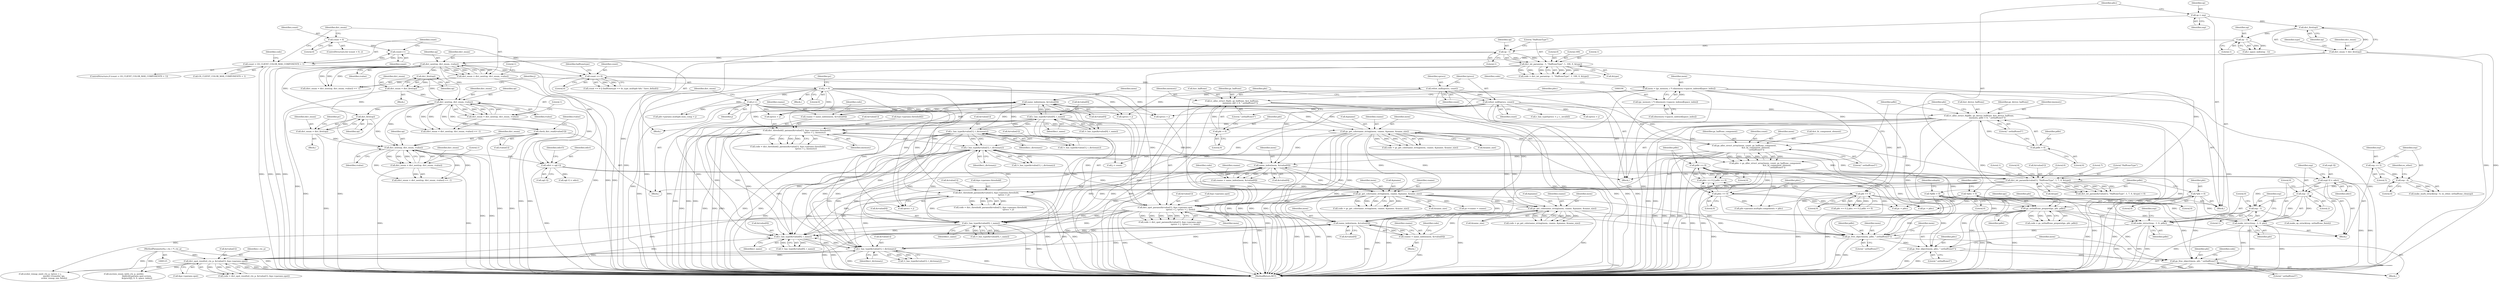 digraph "1_ghostscript_f5c7555c30393e64ec1f5ab0dfae5b55b3b3fc78@API" {
"1001007" [label="(Call,gs_free_object(mem, pht, \".sethalftone5\"))"];
"1001003" [label="(Call,gs_free_object(mem, phtc, \".sethalftone5\"))"];
"1000999" [label="(Call,gs_free_object(mem, pdht, \".sethalftone5\"))"];
"1000720" [label="(Call,gs_get_colorname_string(mem, cname, &pname, &name_size))"];
"1000712" [label="(Call,name_index(mem, &rvalue[0]))"];
"1000277" [label="(Call,gs_get_colorname_string(mem, cname, &pname, &name_size))"];
"1000269" [label="(Call,name_index(mem, &rvalue[0]))"];
"1000191" [label="(Call,mem = (gs_memory_t *) idmemory->spaces_indexed[space_index])"];
"1000193" [label="(Call,(gs_memory_t *) idmemory->spaces_indexed[space_index])"];
"1000251" [label="(Call,r_has_type(&rvalue[0], t_name))"];
"1000260" [label="(Call,r_has_type(&rvalue[1], t_dictionary))"];
"1000267" [label="(Call,cname = name_index(mem, &rvalue[0]))"];
"1000463" [label="(Call,gs_get_colorname_string(mem, cname, &pname, &name_size))"];
"1000455" [label="(Call,name_index(mem, &rvalue[0]))"];
"1000533" [label="(Call,dict_spot_params(&rvalue[1], &pc->params.spot,\n                                                sprocs + j, tprocs + j, mem))"];
"1000503" [label="(Call,dict_int_param(&rvalue[1], \"HalftoneType\", 1, 7, 0, &type))"];
"1000446" [label="(Call,r_has_type(&rvalue[1], t_dictionary))"];
"1000594" [label="(Call,dict_threshold2_params(&rvalue[1], &pc->params.threshold2,\n                                                        tprocs + j, imemory))"];
"1000353" [label="(Call,refset_null(tprocs, count))"];
"1000350" [label="(Call,refset_null(sprocs, count))"];
"1000330" [label="(Call,count == 0)"];
"1000234" [label="(Call,count = 0)"];
"1000317" [label="(Call,count > GS_CLIENT_COLOR_MAX_COMPONENTS + 1)"];
"1000314" [label="(Call,count++)"];
"1000622" [label="(Call,j++)"];
"1000416" [label="(Call,j = 0)"];
"1000375" [label="(Call,rc_alloc_struct_0(pdht, gx_device_halftone, &st_device_halftone,\n                          imemory, pdht = 0, \".sethalftone5\"))"];
"1000381" [label="(Call,pdht = 0)"];
"1000356" [label="(Call,rc_alloc_struct_0(pht, gs_halftone, &st_halftone,\n                          imemory, pht = 0, \".sethalftone5\"))"];
"1000362" [label="(Call,pht = 0)"];
"1000437" [label="(Call,r_has_type(&rvalue[0], t_name))"];
"1000571" [label="(Call,dict_threshold_params(&rvalue[1], &pc->params.threshold,\n                                                        tprocs + j))"];
"1000202" [label="(Call,dict_int_param(op - 1, \"HalftoneType\", 1, 100, 0, &type))"];
"1000203" [label="(Call,op - 1)"];
"1000188" [label="(Call,op - 1)"];
"1000168" [label="(Call,dict_first(op))"];
"1000129" [label="(Call,op = osp)"];
"1000368" [label="(Call,gs_alloc_struct_array(mem, count, gs_halftone_component,\n                                     &st_ht_component_element,\n                                     \".sethalftone5\"))"];
"1000453" [label="(Call,cname = name_index(mem, &rvalue[0]))"];
"1000694" [label="(Call,r_has_type(&rvalue[0], t_name))"];
"1000703" [label="(Call,r_has_type(&rvalue[1], t_dictionary))"];
"1000753" [label="(Call,dict_spot_results(i_ctx_p, &rvalue[1], &pc->params.spot))"];
"1000126" [label="(MethodParameterIn,i_ctx_t *i_ctx_p)"];
"1000710" [label="(Call,cname = name_index(mem, &rvalue[0]))"];
"1000663" [label="(Call,gs_sethalftone_prepare(igs, pht, pdht))"];
"1000387" [label="(Call,pht == 0)"];
"1000145" [label="(Call,*pht = 0)"];
"1000149" [label="(Call,*pdht = 0)"];
"1000394" [label="(Call,pdht == 0)"];
"1000821" [label="(Call,make_istruct(esp - 1, 0, pdht))"];
"1000822" [label="(Call,esp - 1)"];
"1000809" [label="(Call,esp[-3] = odict)"];
"1000785" [label="(Call,odict = op[-1])"];
"1000685" [label="(Call,dict_next(op, dict_enum, rvalue))"];
"1000674" [label="(Call,dict_first(op))"];
"1000428" [label="(Call,dict_next(op, dict_enum, rvalue))"];
"1000412" [label="(Call,dict_first(op))"];
"1000242" [label="(Call,dict_next(op, dict_enum, rvalue))"];
"1000166" [label="(Call,dict_enum = dict_first(op))"];
"1000240" [label="(Call,dict_enum = dict_next(op, dict_enum, rvalue))"];
"1000426" [label="(Call,dict_enum = dict_next(op, dict_enum, rvalue))"];
"1000410" [label="(Call,dict_enum = dict_first(op))"];
"1000497" [label="(Call,check_dict_read(rvalue[1]))"];
"1000683" [label="(Call,dict_enum = dict_next(op, dict_enum, rvalue))"];
"1000672" [label="(Call,dict_enum = dict_first(op))"];
"1000816" [label="(Call,esp - 2)"];
"1000804" [label="(Call,esp - 4)"];
"1000800" [label="(Call,esp += 5)"];
"1000366" [label="(Call,phtc = gs_alloc_struct_array(mem, count, gs_halftone_component,\n                                     &st_ht_component_element,\n                                     \".sethalftone5\"))"];
"1000134" [label="(Call,*phtc = 0)"];
"1000391" [label="(Call,phtc == 0)"];
"1000815" [label="(Call,make_istruct(esp - 2, 0, pht))"];
"1000365" [label="(Literal,\".sethalftone5\")"];
"1000711" [label="(Identifier,cname)"];
"1000189" [label="(Identifier,op)"];
"1000265" [label="(Identifier,t_dictionary)"];
"1000723" [label="(Call,&pname)"];
"1000382" [label="(Identifier,pdht)"];
"1000453" [label="(Call,cname = name_index(mem, &rvalue[0]))"];
"1000391" [label="(Call,phtc == 0)"];
"1000699" [label="(Identifier,t_name)"];
"1001007" [label="(Call,gs_free_object(mem, pht, \".sethalftone5\"))"];
"1000753" [label="(Call,dict_spot_results(i_ctx_p, &rvalue[1], &pc->params.spot))"];
"1000909" [label="(Call,zscreen_enum_init(i_ctx_p, porder,\n                                         &phtc[j].params.spot.screen,\n                                         &sprocs[j], 0, 0, space_index))"];
"1000822" [label="(Call,esp - 1)"];
"1000834" [label="(Call,j < count)"];
"1000672" [label="(Call,dict_enum = dict_first(op))"];
"1000509" [label="(Literal,1)"];
"1000464" [label="(Identifier,mem)"];
"1000235" [label="(Identifier,count)"];
"1000243" [label="(Identifier,op)"];
"1000547" [label="(Call,tprocs + j)"];
"1000533" [label="(Call,dict_spot_params(&rvalue[1], &pc->params.spot,\n                                                sprocs + j, tprocs + j, mem))"];
"1000375" [label="(Call,rc_alloc_struct_0(pdht, gx_device_halftone, &st_device_halftone,\n                          imemory, pdht = 0, \".sethalftone5\"))"];
"1000595" [label="(Call,&rvalue[1])"];
"1000371" [label="(Identifier,gs_halftone_component)"];
"1000661" [label="(Call,code = gs_sethalftone_prepare(igs, pht, pdht))"];
"1000127" [label="(Block,)"];
"1000451" [label="(Identifier,t_dictionary)"];
"1000622" [label="(Call,j++)"];
"1000506" [label="(Identifier,rvalue)"];
"1000680" [label="(Block,)"];
"1000686" [label="(Identifier,op)"];
"1000207" [label="(Literal,1)"];
"1000362" [label="(Call,pht = 0)"];
"1000363" [label="(Identifier,pht)"];
"1000514" [label="(Literal,0)"];
"1000800" [label="(Call,esp += 5)"];
"1000191" [label="(Call,mem = (gs_memory_t *) idmemory->spaces_indexed[space_index])"];
"1000582" [label="(Call,tprocs + j)"];
"1000376" [label="(Identifier,pdht)"];
"1000803" [label="(Call,make_mark_estack(esp - 4, es_other, sethalftone_cleanup))"];
"1000694" [label="(Call,r_has_type(&rvalue[0], t_name))"];
"1000487" [label="(Call,pc->cname = cname)"];
"1000187" [label="(Call,r_space_index(op - 1))"];
"1000131" [label="(Identifier,osp)"];
"1000684" [label="(Identifier,dict_enum)"];
"1000819" [label="(Literal,0)"];
"1000383" [label="(Literal,0)"];
"1000675" [label="(Identifier,op)"];
"1000377" [label="(Identifier,gx_device_halftone)"];
"1000713" [label="(Identifier,mem)"];
"1000352" [label="(Identifier,count)"];
"1000815" [label="(Call,make_istruct(esp - 2, 0, pht))"];
"1000792" [label="(Identifier,odict5)"];
"1000594" [label="(Call,dict_threshold2_params(&rvalue[1], &pc->params.threshold2,\n                                                        tprocs + j, imemory))"];
"1000415" [label="(Block,)"];
"1001002" [label="(Literal,\".sethalftone5\")"];
"1000134" [label="(Call,*phtc = 0)"];
"1000271" [label="(Call,&rvalue[0])"];
"1000330" [label="(Call,count == 0)"];
"1000436" [label="(Call,!r_has_type(&rvalue[0], t_name))"];
"1000702" [label="(Call,!r_has_type(&rvalue[1], t_dictionary))"];
"1000608" [label="(Identifier,imemory)"];
"1000712" [label="(Call,name_index(mem, &rvalue[0]))"];
"1000688" [label="(Identifier,rvalue)"];
"1000314" [label="(Call,count++)"];
"1000804" [label="(Call,esp - 4)"];
"1000806" [label="(Literal,4)"];
"1000703" [label="(Call,r_has_type(&rvalue[1], t_dictionary))"];
"1000188" [label="(Call,op - 1)"];
"1000361" [label="(Identifier,imemory)"];
"1000433" [label="(Literal,1)"];
"1000785" [label="(Call,odict = op[-1])"];
"1000206" [label="(Literal,\"HalftoneType\")"];
"1000776" [label="(Block,)"];
"1000466" [label="(Call,&pname)"];
"1000418" [label="(Literal,0)"];
"1000751" [label="(Call,code = dict_spot_results(i_ctx_p, &rvalue[1], &pc->params.spot))"];
"1000437" [label="(Call,r_has_type(&rvalue[0], t_name))"];
"1000277" [label="(Call,gs_get_colorname_string(mem, cname, &pname, &name_size))"];
"1000502" [label="(Call,dict_int_param(&rvalue[1], \"HalftoneType\", 1, 7, 0, &type) < 0)"];
"1000504" [label="(Call,&rvalue[1])"];
"1000605" [label="(Call,tprocs + j)"];
"1000666" [label="(Identifier,pdht)"];
"1000455" [label="(Call,name_index(mem, &rvalue[0]))"];
"1000809" [label="(Call,esp[-3] = odict)"];
"1000454" [label="(Identifier,cname)"];
"1000204" [label="(Identifier,op)"];
"1000359" [label="(Call,&st_halftone)"];
"1000787" [label="(Call,op[-1])"];
"1000461" [label="(Call,code = gs_get_colorname_string(mem, cname, &pname, &name_size))"];
"1000634" [label="(Call,pht->params.multiple.components = phtc)"];
"1000136" [label="(Literal,0)"];
"1000498" [label="(Call,rvalue[1])"];
"1000356" [label="(Call,rc_alloc_struct_0(pht, gs_halftone, &st_halftone,\n                          imemory, pht = 0, \".sethalftone5\"))"];
"1000275" [label="(Call,code = gs_get_colorname_string(mem, cname, &pname, &name_size))"];
"1000569" [label="(Call,code = dict_threshold_params(&rvalue[1], &pc->params.threshold,\n                                                        tprocs + j))"];
"1000354" [label="(Identifier,tprocs)"];
"1000205" [label="(Literal,1)"];
"1000816" [label="(Call,esp - 2)"];
"1000256" [label="(Identifier,t_name)"];
"1000236" [label="(Literal,0)"];
"1000413" [label="(Identifier,op)"];
"1000980" [label="(Call,op[-1] = odict)"];
"1000178" [label="(Identifier,type)"];
"1000319" [label="(Call,GS_CLIENT_COLOR_MAX_COMPONENTS + 1)"];
"1000422" [label="(Block,)"];
"1001010" [label="(Literal,\".sethalftone5\")"];
"1000677" [label="(Call,pc = phtc)"];
"1000708" [label="(Identifier,t_dictionary)"];
"1001009" [label="(Identifier,pht)"];
"1000428" [label="(Call,dict_next(op, dict_enum, rvalue))"];
"1000531" [label="(Call,code = dict_spot_params(&rvalue[1], &pc->params.spot,\n                                                sprocs + j, tprocs + j, mem))"];
"1001001" [label="(Identifier,pdht)"];
"1000623" [label="(Identifier,j)"];
"1000147" [label="(Literal,0)"];
"1000150" [label="(Identifier,pdht)"];
"1000389" [label="(Literal,0)"];
"1001000" [label="(Identifier,mem)"];
"1000370" [label="(Identifier,count)"];
"1000687" [label="(Identifier,dict_enum)"];
"1000200" [label="(Call,code = dict_int_param(op - 1, \"HalftoneType\", 1, 100, 0, &type))"];
"1000825" [label="(Literal,0)"];
"1000366" [label="(Call,phtc = gs_alloc_struct_array(mem, count, gs_halftone_component,\n                                     &st_ht_component_element,\n                                     \".sethalftone5\"))"];
"1000998" [label="(Block,)"];
"1000550" [label="(Identifier,mem)"];
"1000259" [label="(Call,!r_has_type(&rvalue[1], t_dictionary))"];
"1000353" [label="(Call,refset_null(tprocs, count))"];
"1000280" [label="(Call,&pname)"];
"1000671" [label="(Block,)"];
"1000201" [label="(Identifier,code)"];
"1000682" [label="(Call,(dict_enum = dict_next(op, dict_enum, rvalue)) == -1)"];
"1001008" [label="(Identifier,mem)"];
"1000234" [label="(Call,count = 0)"];
"1000209" [label="(Literal,0)"];
"1000674" [label="(Call,dict_first(op))"];
"1000351" [label="(Identifier,sprocs)"];
"1000357" [label="(Identifier,pht)"];
"1000329" [label="(Call,count == 0 || (halftonetype == ht_type_multiple && ! have_default))"];
"1000169" [label="(Identifier,op)"];
"1000719" [label="(Identifier,code)"];
"1000393" [label="(Literal,0)"];
"1000386" [label="(Call,pht == 0 || phtc == 0 || pdht == 0)"];
"1000430" [label="(Identifier,dict_enum)"];
"1000710" [label="(Call,cname = name_index(mem, &rvalue[0]))"];
"1000126" [label="(MethodParameterIn,i_ctx_t *i_ctx_p)"];
"1000438" [label="(Call,&rvalue[0])"];
"1000140" [label="(Identifier,code)"];
"1000446" [label="(Call,r_has_type(&rvalue[1], t_dictionary))"];
"1000417" [label="(Identifier,j)"];
"1000695" [label="(Call,&rvalue[0])"];
"1000664" [label="(Identifier,igs)"];
"1000324" [label="(Identifier,code)"];
"1000807" [label="(Identifier,es_other)"];
"1001005" [label="(Identifier,phtc)"];
"1000268" [label="(Identifier,cname)"];
"1000130" [label="(Identifier,op)"];
"1000571" [label="(Call,dict_threshold_params(&rvalue[1], &pc->params.threshold,\n                                                        tprocs + j))"];
"1000497" [label="(Call,check_dict_read(rvalue[1]))"];
"1001024" [label="(MethodReturn,RET)"];
"1000463" [label="(Call,gs_get_colorname_string(mem, cname, &pname, &name_size))"];
"1000395" [label="(Identifier,pdht)"];
"1000368" [label="(Call,gs_alloc_struct_array(mem, count, gs_halftone_component,\n                                     &st_ht_component_element,\n                                     \".sethalftone5\"))"];
"1000663" [label="(Call,gs_sethalftone_prepare(igs, pht, pdht))"];
"1000279" [label="(Identifier,cname)"];
"1000355" [label="(Identifier,count)"];
"1000685" [label="(Call,dict_next(op, dict_enum, rvalue))"];
"1000244" [label="(Identifier,dict_enum)"];
"1000392" [label="(Identifier,phtc)"];
"1000690" [label="(Literal,1)"];
"1000332" [label="(Literal,0)"];
"1000315" [label="(Identifier,count)"];
"1000237" [label="(Block,)"];
"1000151" [label="(Literal,0)"];
"1000823" [label="(Identifier,esp)"];
"1000814" [label="(Identifier,odict)"];
"1000425" [label="(Call,(dict_enum = dict_next(op, dict_enum, rvalue)) == -1)"];
"1000722" [label="(Identifier,cname)"];
"1000166" [label="(Call,dict_enum = dict_first(op))"];
"1001004" [label="(Identifier,mem)"];
"1000599" [label="(Call,&pc->params.threshold2)"];
"1000270" [label="(Identifier,mem)"];
"1000380" [label="(Identifier,imemory)"];
"1001012" [label="(Identifier,code)"];
"1000426" [label="(Call,dict_enum = dict_next(op, dict_enum, rvalue))"];
"1000240" [label="(Call,dict_enum = dict_next(op, dict_enum, rvalue))"];
"1000396" [label="(Literal,0)"];
"1000193" [label="(Call,(gs_memory_t *) idmemory->spaces_indexed[space_index])"];
"1000276" [label="(Identifier,code)"];
"1000511" [label="(Literal,0)"];
"1000431" [label="(Identifier,rvalue)"];
"1000387" [label="(Call,pht == 0)"];
"1000129" [label="(Call,op = osp)"];
"1000190" [label="(Literal,1)"];
"1000411" [label="(Identifier,dict_enum)"];
"1000208" [label="(Literal,100)"];
"1000818" [label="(Literal,2)"];
"1000457" [label="(Call,&rvalue[0])"];
"1000419" [label="(Call,pc = phtc)"];
"1000510" [label="(Literal,7)"];
"1000241" [label="(Identifier,dict_enum)"];
"1000704" [label="(Call,&rvalue[1])"];
"1000824" [label="(Literal,1)"];
"1000721" [label="(Identifier,mem)"];
"1000335" [label="(Identifier,halftonetype)"];
"1000239" [label="(Call,(dict_enum = dict_next(op, dict_enum, rvalue)) == -1)"];
"1000192" [label="(Identifier,mem)"];
"1000718" [label="(Call,code = gs_get_colorname_string(mem, cname, &pname, &name_size))"];
"1000725" [label="(Call,&name_size)"];
"1000195" [label="(Call,idmemory->spaces_indexed[space_index])"];
"1000210" [label="(Call,&type)"];
"1001003" [label="(Call,gs_free_object(mem, phtc, \".sethalftone5\"))"];
"1000317" [label="(Call,count > GS_CLIENT_COLOR_MAX_COMPONENTS + 1)"];
"1000442" [label="(Identifier,t_name)"];
"1000673" [label="(Identifier,dict_enum)"];
"1000364" [label="(Literal,0)"];
"1000576" [label="(Call,&pc->params.threshold)"];
"1000203" [label="(Call,op - 1)"];
"1000252" [label="(Call,&rvalue[0])"];
"1000233" [label="(ControlStructure,for (count = 0; ;))"];
"1000316" [label="(ControlStructure,if (count > GS_CLIENT_COLOR_MAX_COMPONENTS + 1))"];
"1000720" [label="(Call,gs_get_colorname_string(mem, cname, &pname, &name_size))"];
"1000202" [label="(Call,dict_int_param(op - 1, \"HalftoneType\", 1, 100, 0, &type))"];
"1000462" [label="(Identifier,code)"];
"1000429" [label="(Identifier,op)"];
"1000468" [label="(Call,&name_size)"];
"1000643" [label="(Call,pht->params.multiple.num_comp = j)"];
"1000146" [label="(Identifier,pht)"];
"1000820" [label="(Identifier,pht)"];
"1000937" [label="(Call,r_has_type(tprocs + j, t__invalid))"];
"1000420" [label="(Identifier,pc)"];
"1000503" [label="(Call,dict_int_param(&rvalue[1], \"HalftoneType\", 1, 7, 0, &type))"];
"1000826" [label="(Identifier,pdht)"];
"1000456" [label="(Identifier,mem)"];
"1000828" [label="(Identifier,esp)"];
"1000786" [label="(Identifier,odict)"];
"1000247" [label="(Literal,1)"];
"1000394" [label="(Call,pdht == 0)"];
"1000827" [label="(Call,make_op_estack(esp, sethalftone_finish))"];
"1000410" [label="(Call,dict_enum = dict_first(op))"];
"1000145" [label="(Call,*pht = 0)"];
"1000267" [label="(Call,cname = name_index(mem, &rvalue[0]))"];
"1000465" [label="(Identifier,cname)"];
"1000278" [label="(Identifier,mem)"];
"1000347" [label="(Block,)"];
"1000242" [label="(Call,dict_next(op, dict_enum, rvalue))"];
"1000157" [label="(Identifier,edepth)"];
"1000251" [label="(Call,r_has_type(&rvalue[0], t_name))"];
"1000167" [label="(Identifier,dict_enum)"];
"1000447" [label="(Call,&rvalue[1])"];
"1000714" [label="(Call,&rvalue[0])"];
"1000938" [label="(Call,tprocs + j)"];
"1000369" [label="(Identifier,mem)"];
"1000693" [label="(Call,!r_has_type(&rvalue[0], t_name))"];
"1000949" [label="(Call,zcolor_remap_one(i_ctx_p, tprocs + j,\n                                            porder->transfer, igs,\n                                            zcolor_remap_one_finish))"];
"1000810" [label="(Call,esp[-3])"];
"1000512" [label="(Call,&type)"];
"1000534" [label="(Call,&rvalue[1])"];
"1000999" [label="(Call,gs_free_object(mem, pdht, \".sethalftone5\"))"];
"1000135" [label="(Identifier,phtc)"];
"1000759" [label="(Call,&pc->params.spot)"];
"1001006" [label="(Literal,\".sethalftone5\")"];
"1000260" [label="(Call,r_has_type(&rvalue[1], t_dictionary))"];
"1000821" [label="(Call,make_istruct(esp - 1, 0, pdht))"];
"1000427" [label="(Identifier,dict_enum)"];
"1000754" [label="(Identifier,i_ctx_p)"];
"1000388" [label="(Identifier,pht)"];
"1000168" [label="(Call,dict_first(op))"];
"1000802" [label="(Literal,5)"];
"1000318" [label="(Identifier,count)"];
"1000390" [label="(Call,phtc == 0 || pdht == 0)"];
"1000269" [label="(Call,name_index(mem, &rvalue[0]))"];
"1000367" [label="(Identifier,phtc)"];
"1000282" [label="(Call,&name_size)"];
"1000149" [label="(Call,*pdht = 0)"];
"1000350" [label="(Call,refset_null(sprocs, count))"];
"1000817" [label="(Identifier,esp)"];
"1000544" [label="(Call,sprocs + j)"];
"1000592" [label="(Call,code = dict_threshold2_params(&rvalue[1], &pc->params.threshold2,\n                                                        tprocs + j, imemory))"];
"1000805" [label="(Identifier,esp)"];
"1000378" [label="(Call,&st_device_halftone)"];
"1000358" [label="(Identifier,gs_halftone)"];
"1000445" [label="(Call,!r_has_type(&rvalue[1], t_dictionary))"];
"1000538" [label="(Call,&pc->params.spot)"];
"1000372" [label="(Call,&st_ht_component_element)"];
"1000261" [label="(Call,&rvalue[1])"];
"1000381" [label="(Call,pdht = 0)"];
"1000665" [label="(Identifier,pht)"];
"1000245" [label="(Identifier,rvalue)"];
"1000384" [label="(Literal,\".sethalftone5\")"];
"1000801" [label="(Identifier,esp)"];
"1000250" [label="(Call,!r_has_type(&rvalue[0], t_name))"];
"1000508" [label="(Literal,\"HalftoneType\")"];
"1000678" [label="(Identifier,pc)"];
"1000331" [label="(Identifier,count)"];
"1000572" [label="(Call,&rvalue[1])"];
"1000416" [label="(Call,j = 0)"];
"1000412" [label="(Call,dict_first(op))"];
"1000409" [label="(Block,)"];
"1000755" [label="(Call,&rvalue[1])"];
"1000683" [label="(Call,dict_enum = dict_next(op, dict_enum, rvalue))"];
"1000374" [label="(Literal,\".sethalftone5\")"];
"1001007" -> "1000998"  [label="AST: "];
"1001007" -> "1001010"  [label="CFG: "];
"1001008" -> "1001007"  [label="AST: "];
"1001009" -> "1001007"  [label="AST: "];
"1001010" -> "1001007"  [label="AST: "];
"1001012" -> "1001007"  [label="CFG: "];
"1001007" -> "1001024"  [label="DDG: "];
"1001007" -> "1001024"  [label="DDG: "];
"1001007" -> "1001024"  [label="DDG: "];
"1001003" -> "1001007"  [label="DDG: "];
"1000815" -> "1001007"  [label="DDG: "];
"1000387" -> "1001007"  [label="DDG: "];
"1000663" -> "1001007"  [label="DDG: "];
"1000145" -> "1001007"  [label="DDG: "];
"1001003" -> "1000998"  [label="AST: "];
"1001003" -> "1001006"  [label="CFG: "];
"1001004" -> "1001003"  [label="AST: "];
"1001005" -> "1001003"  [label="AST: "];
"1001006" -> "1001003"  [label="AST: "];
"1001008" -> "1001003"  [label="CFG: "];
"1001003" -> "1001024"  [label="DDG: "];
"1001003" -> "1001024"  [label="DDG: "];
"1000999" -> "1001003"  [label="DDG: "];
"1000366" -> "1001003"  [label="DDG: "];
"1000134" -> "1001003"  [label="DDG: "];
"1000391" -> "1001003"  [label="DDG: "];
"1000999" -> "1000998"  [label="AST: "];
"1000999" -> "1001002"  [label="CFG: "];
"1001000" -> "1000999"  [label="AST: "];
"1001001" -> "1000999"  [label="AST: "];
"1001002" -> "1000999"  [label="AST: "];
"1001004" -> "1000999"  [label="CFG: "];
"1000999" -> "1001024"  [label="DDG: "];
"1000999" -> "1001024"  [label="DDG: "];
"1000720" -> "1000999"  [label="DDG: "];
"1000277" -> "1000999"  [label="DDG: "];
"1000463" -> "1000999"  [label="DDG: "];
"1000191" -> "1000999"  [label="DDG: "];
"1000533" -> "1000999"  [label="DDG: "];
"1000368" -> "1000999"  [label="DDG: "];
"1000375" -> "1000999"  [label="DDG: "];
"1000663" -> "1000999"  [label="DDG: "];
"1000821" -> "1000999"  [label="DDG: "];
"1000149" -> "1000999"  [label="DDG: "];
"1000394" -> "1000999"  [label="DDG: "];
"1000720" -> "1000718"  [label="AST: "];
"1000720" -> "1000725"  [label="CFG: "];
"1000721" -> "1000720"  [label="AST: "];
"1000722" -> "1000720"  [label="AST: "];
"1000723" -> "1000720"  [label="AST: "];
"1000725" -> "1000720"  [label="AST: "];
"1000718" -> "1000720"  [label="CFG: "];
"1000720" -> "1001024"  [label="DDG: "];
"1000720" -> "1001024"  [label="DDG: "];
"1000720" -> "1001024"  [label="DDG: "];
"1000720" -> "1001024"  [label="DDG: "];
"1000720" -> "1000712"  [label="DDG: "];
"1000720" -> "1000718"  [label="DDG: "];
"1000720" -> "1000718"  [label="DDG: "];
"1000720" -> "1000718"  [label="DDG: "];
"1000720" -> "1000718"  [label="DDG: "];
"1000712" -> "1000720"  [label="DDG: "];
"1000710" -> "1000720"  [label="DDG: "];
"1000277" -> "1000720"  [label="DDG: "];
"1000277" -> "1000720"  [label="DDG: "];
"1000463" -> "1000720"  [label="DDG: "];
"1000463" -> "1000720"  [label="DDG: "];
"1000712" -> "1000710"  [label="AST: "];
"1000712" -> "1000714"  [label="CFG: "];
"1000713" -> "1000712"  [label="AST: "];
"1000714" -> "1000712"  [label="AST: "];
"1000710" -> "1000712"  [label="CFG: "];
"1000712" -> "1001024"  [label="DDG: "];
"1000712" -> "1000694"  [label="DDG: "];
"1000712" -> "1000710"  [label="DDG: "];
"1000712" -> "1000710"  [label="DDG: "];
"1000277" -> "1000712"  [label="DDG: "];
"1000463" -> "1000712"  [label="DDG: "];
"1000191" -> "1000712"  [label="DDG: "];
"1000533" -> "1000712"  [label="DDG: "];
"1000368" -> "1000712"  [label="DDG: "];
"1000694" -> "1000712"  [label="DDG: "];
"1000703" -> "1000712"  [label="DDG: "];
"1000712" -> "1000753"  [label="DDG: "];
"1000277" -> "1000275"  [label="AST: "];
"1000277" -> "1000282"  [label="CFG: "];
"1000278" -> "1000277"  [label="AST: "];
"1000279" -> "1000277"  [label="AST: "];
"1000280" -> "1000277"  [label="AST: "];
"1000282" -> "1000277"  [label="AST: "];
"1000275" -> "1000277"  [label="CFG: "];
"1000277" -> "1001024"  [label="DDG: "];
"1000277" -> "1001024"  [label="DDG: "];
"1000277" -> "1001024"  [label="DDG: "];
"1000277" -> "1001024"  [label="DDG: "];
"1000277" -> "1000269"  [label="DDG: "];
"1000277" -> "1000275"  [label="DDG: "];
"1000277" -> "1000275"  [label="DDG: "];
"1000277" -> "1000275"  [label="DDG: "];
"1000277" -> "1000275"  [label="DDG: "];
"1000269" -> "1000277"  [label="DDG: "];
"1000267" -> "1000277"  [label="DDG: "];
"1000277" -> "1000368"  [label="DDG: "];
"1000277" -> "1000455"  [label="DDG: "];
"1000277" -> "1000463"  [label="DDG: "];
"1000277" -> "1000463"  [label="DDG: "];
"1000269" -> "1000267"  [label="AST: "];
"1000269" -> "1000271"  [label="CFG: "];
"1000270" -> "1000269"  [label="AST: "];
"1000271" -> "1000269"  [label="AST: "];
"1000267" -> "1000269"  [label="CFG: "];
"1000269" -> "1001024"  [label="DDG: "];
"1000269" -> "1000251"  [label="DDG: "];
"1000269" -> "1000267"  [label="DDG: "];
"1000269" -> "1000267"  [label="DDG: "];
"1000191" -> "1000269"  [label="DDG: "];
"1000251" -> "1000269"  [label="DDG: "];
"1000260" -> "1000269"  [label="DDG: "];
"1000269" -> "1000437"  [label="DDG: "];
"1000269" -> "1000694"  [label="DDG: "];
"1000191" -> "1000127"  [label="AST: "];
"1000191" -> "1000193"  [label="CFG: "];
"1000192" -> "1000191"  [label="AST: "];
"1000193" -> "1000191"  [label="AST: "];
"1000201" -> "1000191"  [label="CFG: "];
"1000191" -> "1001024"  [label="DDG: "];
"1000191" -> "1001024"  [label="DDG: "];
"1000193" -> "1000191"  [label="DDG: "];
"1000191" -> "1000368"  [label="DDG: "];
"1000191" -> "1000455"  [label="DDG: "];
"1000193" -> "1000195"  [label="CFG: "];
"1000194" -> "1000193"  [label="AST: "];
"1000195" -> "1000193"  [label="AST: "];
"1000193" -> "1001024"  [label="DDG: "];
"1000251" -> "1000250"  [label="AST: "];
"1000251" -> "1000256"  [label="CFG: "];
"1000252" -> "1000251"  [label="AST: "];
"1000256" -> "1000251"  [label="AST: "];
"1000250" -> "1000251"  [label="CFG: "];
"1000251" -> "1001024"  [label="DDG: "];
"1000251" -> "1001024"  [label="DDG: "];
"1000251" -> "1000250"  [label="DDG: "];
"1000251" -> "1000250"  [label="DDG: "];
"1000260" -> "1000251"  [label="DDG: "];
"1000251" -> "1000260"  [label="DDG: "];
"1000251" -> "1000437"  [label="DDG: "];
"1000251" -> "1000437"  [label="DDG: "];
"1000251" -> "1000694"  [label="DDG: "];
"1000251" -> "1000694"  [label="DDG: "];
"1000260" -> "1000259"  [label="AST: "];
"1000260" -> "1000265"  [label="CFG: "];
"1000261" -> "1000260"  [label="AST: "];
"1000265" -> "1000260"  [label="AST: "];
"1000259" -> "1000260"  [label="CFG: "];
"1000260" -> "1001024"  [label="DDG: "];
"1000260" -> "1001024"  [label="DDG: "];
"1000260" -> "1000259"  [label="DDG: "];
"1000260" -> "1000259"  [label="DDG: "];
"1000260" -> "1000437"  [label="DDG: "];
"1000260" -> "1000446"  [label="DDG: "];
"1000260" -> "1000446"  [label="DDG: "];
"1000260" -> "1000694"  [label="DDG: "];
"1000260" -> "1000703"  [label="DDG: "];
"1000260" -> "1000703"  [label="DDG: "];
"1000267" -> "1000237"  [label="AST: "];
"1000268" -> "1000267"  [label="AST: "];
"1000276" -> "1000267"  [label="CFG: "];
"1000267" -> "1001024"  [label="DDG: "];
"1000463" -> "1000461"  [label="AST: "];
"1000463" -> "1000468"  [label="CFG: "];
"1000464" -> "1000463"  [label="AST: "];
"1000465" -> "1000463"  [label="AST: "];
"1000466" -> "1000463"  [label="AST: "];
"1000468" -> "1000463"  [label="AST: "];
"1000461" -> "1000463"  [label="CFG: "];
"1000463" -> "1001024"  [label="DDG: "];
"1000463" -> "1001024"  [label="DDG: "];
"1000463" -> "1001024"  [label="DDG: "];
"1000463" -> "1001024"  [label="DDG: "];
"1000463" -> "1000455"  [label="DDG: "];
"1000463" -> "1000461"  [label="DDG: "];
"1000463" -> "1000461"  [label="DDG: "];
"1000463" -> "1000461"  [label="DDG: "];
"1000463" -> "1000461"  [label="DDG: "];
"1000455" -> "1000463"  [label="DDG: "];
"1000453" -> "1000463"  [label="DDG: "];
"1000463" -> "1000487"  [label="DDG: "];
"1000463" -> "1000533"  [label="DDG: "];
"1000455" -> "1000453"  [label="AST: "];
"1000455" -> "1000457"  [label="CFG: "];
"1000456" -> "1000455"  [label="AST: "];
"1000457" -> "1000455"  [label="AST: "];
"1000453" -> "1000455"  [label="CFG: "];
"1000455" -> "1001024"  [label="DDG: "];
"1000455" -> "1000437"  [label="DDG: "];
"1000455" -> "1000453"  [label="DDG: "];
"1000455" -> "1000453"  [label="DDG: "];
"1000533" -> "1000455"  [label="DDG: "];
"1000368" -> "1000455"  [label="DDG: "];
"1000437" -> "1000455"  [label="DDG: "];
"1000446" -> "1000455"  [label="DDG: "];
"1000455" -> "1000503"  [label="DDG: "];
"1000455" -> "1000533"  [label="DDG: "];
"1000455" -> "1000571"  [label="DDG: "];
"1000455" -> "1000594"  [label="DDG: "];
"1000455" -> "1000694"  [label="DDG: "];
"1000533" -> "1000531"  [label="AST: "];
"1000533" -> "1000550"  [label="CFG: "];
"1000534" -> "1000533"  [label="AST: "];
"1000538" -> "1000533"  [label="AST: "];
"1000544" -> "1000533"  [label="AST: "];
"1000547" -> "1000533"  [label="AST: "];
"1000550" -> "1000533"  [label="AST: "];
"1000531" -> "1000533"  [label="CFG: "];
"1000533" -> "1001024"  [label="DDG: "];
"1000533" -> "1001024"  [label="DDG: "];
"1000533" -> "1001024"  [label="DDG: "];
"1000533" -> "1001024"  [label="DDG: "];
"1000533" -> "1001024"  [label="DDG: "];
"1000533" -> "1000437"  [label="DDG: "];
"1000533" -> "1000446"  [label="DDG: "];
"1000533" -> "1000531"  [label="DDG: "];
"1000533" -> "1000531"  [label="DDG: "];
"1000533" -> "1000531"  [label="DDG: "];
"1000533" -> "1000531"  [label="DDG: "];
"1000533" -> "1000531"  [label="DDG: "];
"1000503" -> "1000533"  [label="DDG: "];
"1000350" -> "1000533"  [label="DDG: "];
"1000622" -> "1000533"  [label="DDG: "];
"1000416" -> "1000533"  [label="DDG: "];
"1000353" -> "1000533"  [label="DDG: "];
"1000533" -> "1000694"  [label="DDG: "];
"1000533" -> "1000703"  [label="DDG: "];
"1000533" -> "1000753"  [label="DDG: "];
"1000503" -> "1000502"  [label="AST: "];
"1000503" -> "1000512"  [label="CFG: "];
"1000504" -> "1000503"  [label="AST: "];
"1000508" -> "1000503"  [label="AST: "];
"1000509" -> "1000503"  [label="AST: "];
"1000510" -> "1000503"  [label="AST: "];
"1000511" -> "1000503"  [label="AST: "];
"1000512" -> "1000503"  [label="AST: "];
"1000514" -> "1000503"  [label="CFG: "];
"1000503" -> "1001024"  [label="DDG: "];
"1000503" -> "1001024"  [label="DDG: "];
"1000503" -> "1000437"  [label="DDG: "];
"1000503" -> "1000446"  [label="DDG: "];
"1000503" -> "1000502"  [label="DDG: "];
"1000503" -> "1000502"  [label="DDG: "];
"1000503" -> "1000502"  [label="DDG: "];
"1000503" -> "1000502"  [label="DDG: "];
"1000503" -> "1000502"  [label="DDG: "];
"1000503" -> "1000502"  [label="DDG: "];
"1000446" -> "1000503"  [label="DDG: "];
"1000202" -> "1000503"  [label="DDG: "];
"1000503" -> "1000571"  [label="DDG: "];
"1000503" -> "1000594"  [label="DDG: "];
"1000503" -> "1000694"  [label="DDG: "];
"1000503" -> "1000703"  [label="DDG: "];
"1000446" -> "1000445"  [label="AST: "];
"1000446" -> "1000451"  [label="CFG: "];
"1000447" -> "1000446"  [label="AST: "];
"1000451" -> "1000446"  [label="AST: "];
"1000445" -> "1000446"  [label="CFG: "];
"1000446" -> "1001024"  [label="DDG: "];
"1000446" -> "1001024"  [label="DDG: "];
"1000446" -> "1000437"  [label="DDG: "];
"1000446" -> "1000445"  [label="DDG: "];
"1000446" -> "1000445"  [label="DDG: "];
"1000594" -> "1000446"  [label="DDG: "];
"1000437" -> "1000446"  [label="DDG: "];
"1000571" -> "1000446"  [label="DDG: "];
"1000446" -> "1000694"  [label="DDG: "];
"1000446" -> "1000703"  [label="DDG: "];
"1000446" -> "1000703"  [label="DDG: "];
"1000594" -> "1000592"  [label="AST: "];
"1000594" -> "1000608"  [label="CFG: "];
"1000595" -> "1000594"  [label="AST: "];
"1000599" -> "1000594"  [label="AST: "];
"1000605" -> "1000594"  [label="AST: "];
"1000608" -> "1000594"  [label="AST: "];
"1000592" -> "1000594"  [label="CFG: "];
"1000594" -> "1001024"  [label="DDG: "];
"1000594" -> "1001024"  [label="DDG: "];
"1000594" -> "1001024"  [label="DDG: "];
"1000594" -> "1001024"  [label="DDG: "];
"1000594" -> "1000437"  [label="DDG: "];
"1000594" -> "1000592"  [label="DDG: "];
"1000594" -> "1000592"  [label="DDG: "];
"1000594" -> "1000592"  [label="DDG: "];
"1000594" -> "1000592"  [label="DDG: "];
"1000353" -> "1000594"  [label="DDG: "];
"1000622" -> "1000594"  [label="DDG: "];
"1000416" -> "1000594"  [label="DDG: "];
"1000375" -> "1000594"  [label="DDG: "];
"1000594" -> "1000694"  [label="DDG: "];
"1000594" -> "1000703"  [label="DDG: "];
"1000353" -> "1000347"  [label="AST: "];
"1000353" -> "1000355"  [label="CFG: "];
"1000354" -> "1000353"  [label="AST: "];
"1000355" -> "1000353"  [label="AST: "];
"1000357" -> "1000353"  [label="CFG: "];
"1000353" -> "1001024"  [label="DDG: "];
"1000353" -> "1001024"  [label="DDG: "];
"1000350" -> "1000353"  [label="DDG: "];
"1000353" -> "1000368"  [label="DDG: "];
"1000353" -> "1000547"  [label="DDG: "];
"1000353" -> "1000571"  [label="DDG: "];
"1000353" -> "1000582"  [label="DDG: "];
"1000353" -> "1000605"  [label="DDG: "];
"1000353" -> "1000937"  [label="DDG: "];
"1000353" -> "1000938"  [label="DDG: "];
"1000350" -> "1000347"  [label="AST: "];
"1000350" -> "1000352"  [label="CFG: "];
"1000351" -> "1000350"  [label="AST: "];
"1000352" -> "1000350"  [label="AST: "];
"1000354" -> "1000350"  [label="CFG: "];
"1000350" -> "1001024"  [label="DDG: "];
"1000350" -> "1001024"  [label="DDG: "];
"1000330" -> "1000350"  [label="DDG: "];
"1000350" -> "1000544"  [label="DDG: "];
"1000330" -> "1000329"  [label="AST: "];
"1000330" -> "1000332"  [label="CFG: "];
"1000331" -> "1000330"  [label="AST: "];
"1000332" -> "1000330"  [label="AST: "];
"1000335" -> "1000330"  [label="CFG: "];
"1000329" -> "1000330"  [label="CFG: "];
"1000330" -> "1001024"  [label="DDG: "];
"1000330" -> "1000329"  [label="DDG: "];
"1000330" -> "1000329"  [label="DDG: "];
"1000234" -> "1000330"  [label="DDG: "];
"1000317" -> "1000330"  [label="DDG: "];
"1000330" -> "1000834"  [label="DDG: "];
"1000234" -> "1000233"  [label="AST: "];
"1000234" -> "1000236"  [label="CFG: "];
"1000235" -> "1000234"  [label="AST: "];
"1000236" -> "1000234"  [label="AST: "];
"1000241" -> "1000234"  [label="CFG: "];
"1000234" -> "1000314"  [label="DDG: "];
"1000317" -> "1000316"  [label="AST: "];
"1000317" -> "1000319"  [label="CFG: "];
"1000318" -> "1000317"  [label="AST: "];
"1000319" -> "1000317"  [label="AST: "];
"1000241" -> "1000317"  [label="CFG: "];
"1000324" -> "1000317"  [label="CFG: "];
"1000317" -> "1001024"  [label="DDG: "];
"1000317" -> "1001024"  [label="DDG: "];
"1000317" -> "1000314"  [label="DDG: "];
"1000314" -> "1000317"  [label="DDG: "];
"1000314" -> "1000237"  [label="AST: "];
"1000314" -> "1000315"  [label="CFG: "];
"1000315" -> "1000314"  [label="AST: "];
"1000318" -> "1000314"  [label="CFG: "];
"1000622" -> "1000422"  [label="AST: "];
"1000622" -> "1000623"  [label="CFG: "];
"1000623" -> "1000622"  [label="AST: "];
"1000427" -> "1000622"  [label="CFG: "];
"1000622" -> "1001024"  [label="DDG: "];
"1000622" -> "1000544"  [label="DDG: "];
"1000622" -> "1000547"  [label="DDG: "];
"1000622" -> "1000571"  [label="DDG: "];
"1000622" -> "1000582"  [label="DDG: "];
"1000622" -> "1000605"  [label="DDG: "];
"1000416" -> "1000622"  [label="DDG: "];
"1000622" -> "1000643"  [label="DDG: "];
"1000416" -> "1000415"  [label="AST: "];
"1000416" -> "1000418"  [label="CFG: "];
"1000417" -> "1000416"  [label="AST: "];
"1000418" -> "1000416"  [label="AST: "];
"1000420" -> "1000416"  [label="CFG: "];
"1000416" -> "1001024"  [label="DDG: "];
"1000416" -> "1000544"  [label="DDG: "];
"1000416" -> "1000547"  [label="DDG: "];
"1000416" -> "1000571"  [label="DDG: "];
"1000416" -> "1000582"  [label="DDG: "];
"1000416" -> "1000605"  [label="DDG: "];
"1000416" -> "1000643"  [label="DDG: "];
"1000375" -> "1000347"  [label="AST: "];
"1000375" -> "1000384"  [label="CFG: "];
"1000376" -> "1000375"  [label="AST: "];
"1000377" -> "1000375"  [label="AST: "];
"1000378" -> "1000375"  [label="AST: "];
"1000380" -> "1000375"  [label="AST: "];
"1000381" -> "1000375"  [label="AST: "];
"1000384" -> "1000375"  [label="AST: "];
"1000388" -> "1000375"  [label="CFG: "];
"1000375" -> "1001024"  [label="DDG: "];
"1000375" -> "1001024"  [label="DDG: "];
"1000375" -> "1001024"  [label="DDG: "];
"1000375" -> "1001024"  [label="DDG: "];
"1000375" -> "1001024"  [label="DDG: "];
"1000381" -> "1000375"  [label="DDG: "];
"1000356" -> "1000375"  [label="DDG: "];
"1000375" -> "1000394"  [label="DDG: "];
"1000375" -> "1000663"  [label="DDG: "];
"1000375" -> "1000821"  [label="DDG: "];
"1000381" -> "1000383"  [label="CFG: "];
"1000382" -> "1000381"  [label="AST: "];
"1000383" -> "1000381"  [label="AST: "];
"1000384" -> "1000381"  [label="CFG: "];
"1000356" -> "1000347"  [label="AST: "];
"1000356" -> "1000365"  [label="CFG: "];
"1000357" -> "1000356"  [label="AST: "];
"1000358" -> "1000356"  [label="AST: "];
"1000359" -> "1000356"  [label="AST: "];
"1000361" -> "1000356"  [label="AST: "];
"1000362" -> "1000356"  [label="AST: "];
"1000365" -> "1000356"  [label="AST: "];
"1000367" -> "1000356"  [label="CFG: "];
"1000356" -> "1001024"  [label="DDG: "];
"1000356" -> "1001024"  [label="DDG: "];
"1000356" -> "1001024"  [label="DDG: "];
"1000362" -> "1000356"  [label="DDG: "];
"1000356" -> "1000387"  [label="DDG: "];
"1000362" -> "1000364"  [label="CFG: "];
"1000363" -> "1000362"  [label="AST: "];
"1000364" -> "1000362"  [label="AST: "];
"1000365" -> "1000362"  [label="CFG: "];
"1000437" -> "1000436"  [label="AST: "];
"1000437" -> "1000442"  [label="CFG: "];
"1000438" -> "1000437"  [label="AST: "];
"1000442" -> "1000437"  [label="AST: "];
"1000436" -> "1000437"  [label="CFG: "];
"1000437" -> "1001024"  [label="DDG: "];
"1000437" -> "1001024"  [label="DDG: "];
"1000437" -> "1000436"  [label="DDG: "];
"1000437" -> "1000436"  [label="DDG: "];
"1000571" -> "1000437"  [label="DDG: "];
"1000437" -> "1000694"  [label="DDG: "];
"1000437" -> "1000694"  [label="DDG: "];
"1000571" -> "1000569"  [label="AST: "];
"1000571" -> "1000582"  [label="CFG: "];
"1000572" -> "1000571"  [label="AST: "];
"1000576" -> "1000571"  [label="AST: "];
"1000582" -> "1000571"  [label="AST: "];
"1000569" -> "1000571"  [label="CFG: "];
"1000571" -> "1001024"  [label="DDG: "];
"1000571" -> "1001024"  [label="DDG: "];
"1000571" -> "1001024"  [label="DDG: "];
"1000571" -> "1000569"  [label="DDG: "];
"1000571" -> "1000569"  [label="DDG: "];
"1000571" -> "1000569"  [label="DDG: "];
"1000571" -> "1000694"  [label="DDG: "];
"1000571" -> "1000703"  [label="DDG: "];
"1000202" -> "1000200"  [label="AST: "];
"1000202" -> "1000210"  [label="CFG: "];
"1000203" -> "1000202"  [label="AST: "];
"1000206" -> "1000202"  [label="AST: "];
"1000207" -> "1000202"  [label="AST: "];
"1000208" -> "1000202"  [label="AST: "];
"1000209" -> "1000202"  [label="AST: "];
"1000210" -> "1000202"  [label="AST: "];
"1000200" -> "1000202"  [label="CFG: "];
"1000202" -> "1001024"  [label="DDG: "];
"1000202" -> "1001024"  [label="DDG: "];
"1000202" -> "1000200"  [label="DDG: "];
"1000202" -> "1000200"  [label="DDG: "];
"1000202" -> "1000200"  [label="DDG: "];
"1000202" -> "1000200"  [label="DDG: "];
"1000202" -> "1000200"  [label="DDG: "];
"1000202" -> "1000200"  [label="DDG: "];
"1000203" -> "1000202"  [label="DDG: "];
"1000203" -> "1000202"  [label="DDG: "];
"1000203" -> "1000205"  [label="CFG: "];
"1000204" -> "1000203"  [label="AST: "];
"1000205" -> "1000203"  [label="AST: "];
"1000206" -> "1000203"  [label="CFG: "];
"1000203" -> "1001024"  [label="DDG: "];
"1000188" -> "1000203"  [label="DDG: "];
"1000203" -> "1000242"  [label="DDG: "];
"1000188" -> "1000187"  [label="AST: "];
"1000188" -> "1000190"  [label="CFG: "];
"1000189" -> "1000188"  [label="AST: "];
"1000190" -> "1000188"  [label="AST: "];
"1000187" -> "1000188"  [label="CFG: "];
"1000188" -> "1000187"  [label="DDG: "];
"1000188" -> "1000187"  [label="DDG: "];
"1000168" -> "1000188"  [label="DDG: "];
"1000168" -> "1000166"  [label="AST: "];
"1000168" -> "1000169"  [label="CFG: "];
"1000169" -> "1000168"  [label="AST: "];
"1000166" -> "1000168"  [label="CFG: "];
"1000168" -> "1000166"  [label="DDG: "];
"1000129" -> "1000168"  [label="DDG: "];
"1000129" -> "1000127"  [label="AST: "];
"1000129" -> "1000131"  [label="CFG: "];
"1000130" -> "1000129"  [label="AST: "];
"1000131" -> "1000129"  [label="AST: "];
"1000135" -> "1000129"  [label="CFG: "];
"1000129" -> "1001024"  [label="DDG: "];
"1000368" -> "1000366"  [label="AST: "];
"1000368" -> "1000374"  [label="CFG: "];
"1000369" -> "1000368"  [label="AST: "];
"1000370" -> "1000368"  [label="AST: "];
"1000371" -> "1000368"  [label="AST: "];
"1000372" -> "1000368"  [label="AST: "];
"1000374" -> "1000368"  [label="AST: "];
"1000366" -> "1000368"  [label="CFG: "];
"1000368" -> "1001024"  [label="DDG: "];
"1000368" -> "1001024"  [label="DDG: "];
"1000368" -> "1001024"  [label="DDG: "];
"1000368" -> "1001024"  [label="DDG: "];
"1000368" -> "1000366"  [label="DDG: "];
"1000368" -> "1000366"  [label="DDG: "];
"1000368" -> "1000366"  [label="DDG: "];
"1000368" -> "1000366"  [label="DDG: "];
"1000368" -> "1000366"  [label="DDG: "];
"1000368" -> "1000834"  [label="DDG: "];
"1000453" -> "1000422"  [label="AST: "];
"1000454" -> "1000453"  [label="AST: "];
"1000462" -> "1000453"  [label="CFG: "];
"1000453" -> "1001024"  [label="DDG: "];
"1000694" -> "1000693"  [label="AST: "];
"1000694" -> "1000699"  [label="CFG: "];
"1000695" -> "1000694"  [label="AST: "];
"1000699" -> "1000694"  [label="AST: "];
"1000693" -> "1000694"  [label="CFG: "];
"1000694" -> "1001024"  [label="DDG: "];
"1000694" -> "1001024"  [label="DDG: "];
"1000694" -> "1000693"  [label="DDG: "];
"1000694" -> "1000693"  [label="DDG: "];
"1000703" -> "1000694"  [label="DDG: "];
"1000753" -> "1000694"  [label="DDG: "];
"1000694" -> "1000703"  [label="DDG: "];
"1000703" -> "1000702"  [label="AST: "];
"1000703" -> "1000708"  [label="CFG: "];
"1000704" -> "1000703"  [label="AST: "];
"1000708" -> "1000703"  [label="AST: "];
"1000702" -> "1000703"  [label="CFG: "];
"1000703" -> "1001024"  [label="DDG: "];
"1000703" -> "1001024"  [label="DDG: "];
"1000703" -> "1000702"  [label="DDG: "];
"1000703" -> "1000702"  [label="DDG: "];
"1000753" -> "1000703"  [label="DDG: "];
"1000703" -> "1000753"  [label="DDG: "];
"1000753" -> "1000751"  [label="AST: "];
"1000753" -> "1000759"  [label="CFG: "];
"1000754" -> "1000753"  [label="AST: "];
"1000755" -> "1000753"  [label="AST: "];
"1000759" -> "1000753"  [label="AST: "];
"1000751" -> "1000753"  [label="CFG: "];
"1000753" -> "1001024"  [label="DDG: "];
"1000753" -> "1001024"  [label="DDG: "];
"1000753" -> "1001024"  [label="DDG: "];
"1000753" -> "1000751"  [label="DDG: "];
"1000753" -> "1000751"  [label="DDG: "];
"1000753" -> "1000751"  [label="DDG: "];
"1000126" -> "1000753"  [label="DDG: "];
"1000753" -> "1000909"  [label="DDG: "];
"1000753" -> "1000949"  [label="DDG: "];
"1000126" -> "1000125"  [label="AST: "];
"1000126" -> "1001024"  [label="DDG: "];
"1000126" -> "1000909"  [label="DDG: "];
"1000126" -> "1000949"  [label="DDG: "];
"1000710" -> "1000680"  [label="AST: "];
"1000711" -> "1000710"  [label="AST: "];
"1000719" -> "1000710"  [label="CFG: "];
"1000710" -> "1001024"  [label="DDG: "];
"1000663" -> "1000661"  [label="AST: "];
"1000663" -> "1000666"  [label="CFG: "];
"1000664" -> "1000663"  [label="AST: "];
"1000665" -> "1000663"  [label="AST: "];
"1000666" -> "1000663"  [label="AST: "];
"1000661" -> "1000663"  [label="CFG: "];
"1000663" -> "1001024"  [label="DDG: "];
"1000663" -> "1001024"  [label="DDG: "];
"1000663" -> "1001024"  [label="DDG: "];
"1000663" -> "1000661"  [label="DDG: "];
"1000663" -> "1000661"  [label="DDG: "];
"1000663" -> "1000661"  [label="DDG: "];
"1000387" -> "1000663"  [label="DDG: "];
"1000145" -> "1000663"  [label="DDG: "];
"1000149" -> "1000663"  [label="DDG: "];
"1000394" -> "1000663"  [label="DDG: "];
"1000663" -> "1000815"  [label="DDG: "];
"1000663" -> "1000821"  [label="DDG: "];
"1000663" -> "1000949"  [label="DDG: "];
"1000387" -> "1000386"  [label="AST: "];
"1000387" -> "1000389"  [label="CFG: "];
"1000388" -> "1000387"  [label="AST: "];
"1000389" -> "1000387"  [label="AST: "];
"1000392" -> "1000387"  [label="CFG: "];
"1000386" -> "1000387"  [label="CFG: "];
"1000387" -> "1001024"  [label="DDG: "];
"1000387" -> "1000386"  [label="DDG: "];
"1000387" -> "1000386"  [label="DDG: "];
"1000387" -> "1000815"  [label="DDG: "];
"1000145" -> "1000127"  [label="AST: "];
"1000145" -> "1000147"  [label="CFG: "];
"1000146" -> "1000145"  [label="AST: "];
"1000147" -> "1000145"  [label="AST: "];
"1000150" -> "1000145"  [label="CFG: "];
"1000145" -> "1001024"  [label="DDG: "];
"1000145" -> "1000815"  [label="DDG: "];
"1000149" -> "1000127"  [label="AST: "];
"1000149" -> "1000151"  [label="CFG: "];
"1000150" -> "1000149"  [label="AST: "];
"1000151" -> "1000149"  [label="AST: "];
"1000157" -> "1000149"  [label="CFG: "];
"1000149" -> "1001024"  [label="DDG: "];
"1000149" -> "1000821"  [label="DDG: "];
"1000394" -> "1000390"  [label="AST: "];
"1000394" -> "1000396"  [label="CFG: "];
"1000395" -> "1000394"  [label="AST: "];
"1000396" -> "1000394"  [label="AST: "];
"1000390" -> "1000394"  [label="CFG: "];
"1000394" -> "1001024"  [label="DDG: "];
"1000394" -> "1000390"  [label="DDG: "];
"1000394" -> "1000390"  [label="DDG: "];
"1000394" -> "1000821"  [label="DDG: "];
"1000821" -> "1000776"  [label="AST: "];
"1000821" -> "1000826"  [label="CFG: "];
"1000822" -> "1000821"  [label="AST: "];
"1000825" -> "1000821"  [label="AST: "];
"1000826" -> "1000821"  [label="AST: "];
"1000828" -> "1000821"  [label="CFG: "];
"1000821" -> "1001024"  [label="DDG: "];
"1000821" -> "1001024"  [label="DDG: "];
"1000821" -> "1001024"  [label="DDG: "];
"1000822" -> "1000821"  [label="DDG: "];
"1000822" -> "1000821"  [label="DDG: "];
"1000822" -> "1000824"  [label="CFG: "];
"1000823" -> "1000822"  [label="AST: "];
"1000824" -> "1000822"  [label="AST: "];
"1000825" -> "1000822"  [label="CFG: "];
"1000809" -> "1000822"  [label="DDG: "];
"1000816" -> "1000822"  [label="DDG: "];
"1000822" -> "1000827"  [label="DDG: "];
"1000809" -> "1000776"  [label="AST: "];
"1000809" -> "1000814"  [label="CFG: "];
"1000810" -> "1000809"  [label="AST: "];
"1000814" -> "1000809"  [label="AST: "];
"1000817" -> "1000809"  [label="CFG: "];
"1000809" -> "1001024"  [label="DDG: "];
"1000809" -> "1001024"  [label="DDG: "];
"1000785" -> "1000809"  [label="DDG: "];
"1000809" -> "1000816"  [label="DDG: "];
"1000809" -> "1000827"  [label="DDG: "];
"1000785" -> "1000776"  [label="AST: "];
"1000785" -> "1000787"  [label="CFG: "];
"1000786" -> "1000785"  [label="AST: "];
"1000787" -> "1000785"  [label="AST: "];
"1000792" -> "1000785"  [label="CFG: "];
"1000785" -> "1001024"  [label="DDG: "];
"1000685" -> "1000785"  [label="DDG: "];
"1000428" -> "1000785"  [label="DDG: "];
"1000242" -> "1000785"  [label="DDG: "];
"1000785" -> "1000980"  [label="DDG: "];
"1000685" -> "1000683"  [label="AST: "];
"1000685" -> "1000688"  [label="CFG: "];
"1000686" -> "1000685"  [label="AST: "];
"1000687" -> "1000685"  [label="AST: "];
"1000688" -> "1000685"  [label="AST: "];
"1000683" -> "1000685"  [label="CFG: "];
"1000685" -> "1001024"  [label="DDG: "];
"1000685" -> "1001024"  [label="DDG: "];
"1000685" -> "1000682"  [label="DDG: "];
"1000685" -> "1000682"  [label="DDG: "];
"1000685" -> "1000682"  [label="DDG: "];
"1000685" -> "1000683"  [label="DDG: "];
"1000685" -> "1000683"  [label="DDG: "];
"1000685" -> "1000683"  [label="DDG: "];
"1000674" -> "1000685"  [label="DDG: "];
"1000683" -> "1000685"  [label="DDG: "];
"1000672" -> "1000685"  [label="DDG: "];
"1000497" -> "1000685"  [label="DDG: "];
"1000428" -> "1000685"  [label="DDG: "];
"1000242" -> "1000685"  [label="DDG: "];
"1000674" -> "1000672"  [label="AST: "];
"1000674" -> "1000675"  [label="CFG: "];
"1000675" -> "1000674"  [label="AST: "];
"1000672" -> "1000674"  [label="CFG: "];
"1000674" -> "1000672"  [label="DDG: "];
"1000428" -> "1000674"  [label="DDG: "];
"1000242" -> "1000674"  [label="DDG: "];
"1000428" -> "1000426"  [label="AST: "];
"1000428" -> "1000431"  [label="CFG: "];
"1000429" -> "1000428"  [label="AST: "];
"1000430" -> "1000428"  [label="AST: "];
"1000431" -> "1000428"  [label="AST: "];
"1000426" -> "1000428"  [label="CFG: "];
"1000428" -> "1001024"  [label="DDG: "];
"1000428" -> "1001024"  [label="DDG: "];
"1000428" -> "1000425"  [label="DDG: "];
"1000428" -> "1000425"  [label="DDG: "];
"1000428" -> "1000425"  [label="DDG: "];
"1000428" -> "1000426"  [label="DDG: "];
"1000428" -> "1000426"  [label="DDG: "];
"1000428" -> "1000426"  [label="DDG: "];
"1000412" -> "1000428"  [label="DDG: "];
"1000426" -> "1000428"  [label="DDG: "];
"1000410" -> "1000428"  [label="DDG: "];
"1000497" -> "1000428"  [label="DDG: "];
"1000242" -> "1000428"  [label="DDG: "];
"1000428" -> "1000497"  [label="DDG: "];
"1000412" -> "1000410"  [label="AST: "];
"1000412" -> "1000413"  [label="CFG: "];
"1000413" -> "1000412"  [label="AST: "];
"1000410" -> "1000412"  [label="CFG: "];
"1000412" -> "1000410"  [label="DDG: "];
"1000242" -> "1000412"  [label="DDG: "];
"1000242" -> "1000240"  [label="AST: "];
"1000242" -> "1000245"  [label="CFG: "];
"1000243" -> "1000242"  [label="AST: "];
"1000244" -> "1000242"  [label="AST: "];
"1000245" -> "1000242"  [label="AST: "];
"1000240" -> "1000242"  [label="CFG: "];
"1000242" -> "1001024"  [label="DDG: "];
"1000242" -> "1001024"  [label="DDG: "];
"1000242" -> "1000239"  [label="DDG: "];
"1000242" -> "1000239"  [label="DDG: "];
"1000242" -> "1000239"  [label="DDG: "];
"1000242" -> "1000240"  [label="DDG: "];
"1000242" -> "1000240"  [label="DDG: "];
"1000242" -> "1000240"  [label="DDG: "];
"1000166" -> "1000242"  [label="DDG: "];
"1000240" -> "1000242"  [label="DDG: "];
"1000166" -> "1000127"  [label="AST: "];
"1000167" -> "1000166"  [label="AST: "];
"1000178" -> "1000166"  [label="CFG: "];
"1000166" -> "1001024"  [label="DDG: "];
"1000166" -> "1001024"  [label="DDG: "];
"1000240" -> "1000239"  [label="AST: "];
"1000241" -> "1000240"  [label="AST: "];
"1000247" -> "1000240"  [label="CFG: "];
"1000240" -> "1001024"  [label="DDG: "];
"1000240" -> "1001024"  [label="DDG: "];
"1000240" -> "1000239"  [label="DDG: "];
"1000426" -> "1000425"  [label="AST: "];
"1000427" -> "1000426"  [label="AST: "];
"1000433" -> "1000426"  [label="CFG: "];
"1000426" -> "1001024"  [label="DDG: "];
"1000426" -> "1001024"  [label="DDG: "];
"1000426" -> "1000425"  [label="DDG: "];
"1000410" -> "1000409"  [label="AST: "];
"1000411" -> "1000410"  [label="AST: "];
"1000417" -> "1000410"  [label="CFG: "];
"1000410" -> "1001024"  [label="DDG: "];
"1000497" -> "1000422"  [label="AST: "];
"1000497" -> "1000498"  [label="CFG: "];
"1000498" -> "1000497"  [label="AST: "];
"1000506" -> "1000497"  [label="CFG: "];
"1000497" -> "1001024"  [label="DDG: "];
"1000497" -> "1001024"  [label="DDG: "];
"1000683" -> "1000682"  [label="AST: "];
"1000684" -> "1000683"  [label="AST: "];
"1000690" -> "1000683"  [label="CFG: "];
"1000683" -> "1001024"  [label="DDG: "];
"1000683" -> "1001024"  [label="DDG: "];
"1000683" -> "1000682"  [label="DDG: "];
"1000672" -> "1000671"  [label="AST: "];
"1000673" -> "1000672"  [label="AST: "];
"1000678" -> "1000672"  [label="CFG: "];
"1000672" -> "1001024"  [label="DDG: "];
"1000816" -> "1000815"  [label="AST: "];
"1000816" -> "1000818"  [label="CFG: "];
"1000817" -> "1000816"  [label="AST: "];
"1000818" -> "1000816"  [label="AST: "];
"1000819" -> "1000816"  [label="CFG: "];
"1000816" -> "1000815"  [label="DDG: "];
"1000816" -> "1000815"  [label="DDG: "];
"1000804" -> "1000816"  [label="DDG: "];
"1000804" -> "1000803"  [label="AST: "];
"1000804" -> "1000806"  [label="CFG: "];
"1000805" -> "1000804"  [label="AST: "];
"1000806" -> "1000804"  [label="AST: "];
"1000807" -> "1000804"  [label="CFG: "];
"1000804" -> "1000803"  [label="DDG: "];
"1000804" -> "1000803"  [label="DDG: "];
"1000800" -> "1000804"  [label="DDG: "];
"1000800" -> "1000776"  [label="AST: "];
"1000800" -> "1000802"  [label="CFG: "];
"1000801" -> "1000800"  [label="AST: "];
"1000802" -> "1000800"  [label="AST: "];
"1000805" -> "1000800"  [label="CFG: "];
"1000366" -> "1000347"  [label="AST: "];
"1000367" -> "1000366"  [label="AST: "];
"1000376" -> "1000366"  [label="CFG: "];
"1000366" -> "1001024"  [label="DDG: "];
"1000366" -> "1001024"  [label="DDG: "];
"1000366" -> "1000391"  [label="DDG: "];
"1000366" -> "1000419"  [label="DDG: "];
"1000366" -> "1000634"  [label="DDG: "];
"1000366" -> "1000677"  [label="DDG: "];
"1000134" -> "1000127"  [label="AST: "];
"1000134" -> "1000136"  [label="CFG: "];
"1000135" -> "1000134"  [label="AST: "];
"1000136" -> "1000134"  [label="AST: "];
"1000140" -> "1000134"  [label="CFG: "];
"1000134" -> "1001024"  [label="DDG: "];
"1000134" -> "1000419"  [label="DDG: "];
"1000134" -> "1000634"  [label="DDG: "];
"1000134" -> "1000677"  [label="DDG: "];
"1000391" -> "1000390"  [label="AST: "];
"1000391" -> "1000393"  [label="CFG: "];
"1000392" -> "1000391"  [label="AST: "];
"1000393" -> "1000391"  [label="AST: "];
"1000395" -> "1000391"  [label="CFG: "];
"1000390" -> "1000391"  [label="CFG: "];
"1000391" -> "1001024"  [label="DDG: "];
"1000391" -> "1000390"  [label="DDG: "];
"1000391" -> "1000390"  [label="DDG: "];
"1000391" -> "1000419"  [label="DDG: "];
"1000391" -> "1000634"  [label="DDG: "];
"1000391" -> "1000677"  [label="DDG: "];
"1000815" -> "1000776"  [label="AST: "];
"1000815" -> "1000820"  [label="CFG: "];
"1000819" -> "1000815"  [label="AST: "];
"1000820" -> "1000815"  [label="AST: "];
"1000823" -> "1000815"  [label="CFG: "];
"1000815" -> "1001024"  [label="DDG: "];
"1000815" -> "1001024"  [label="DDG: "];
"1000815" -> "1001024"  [label="DDG: "];
}
